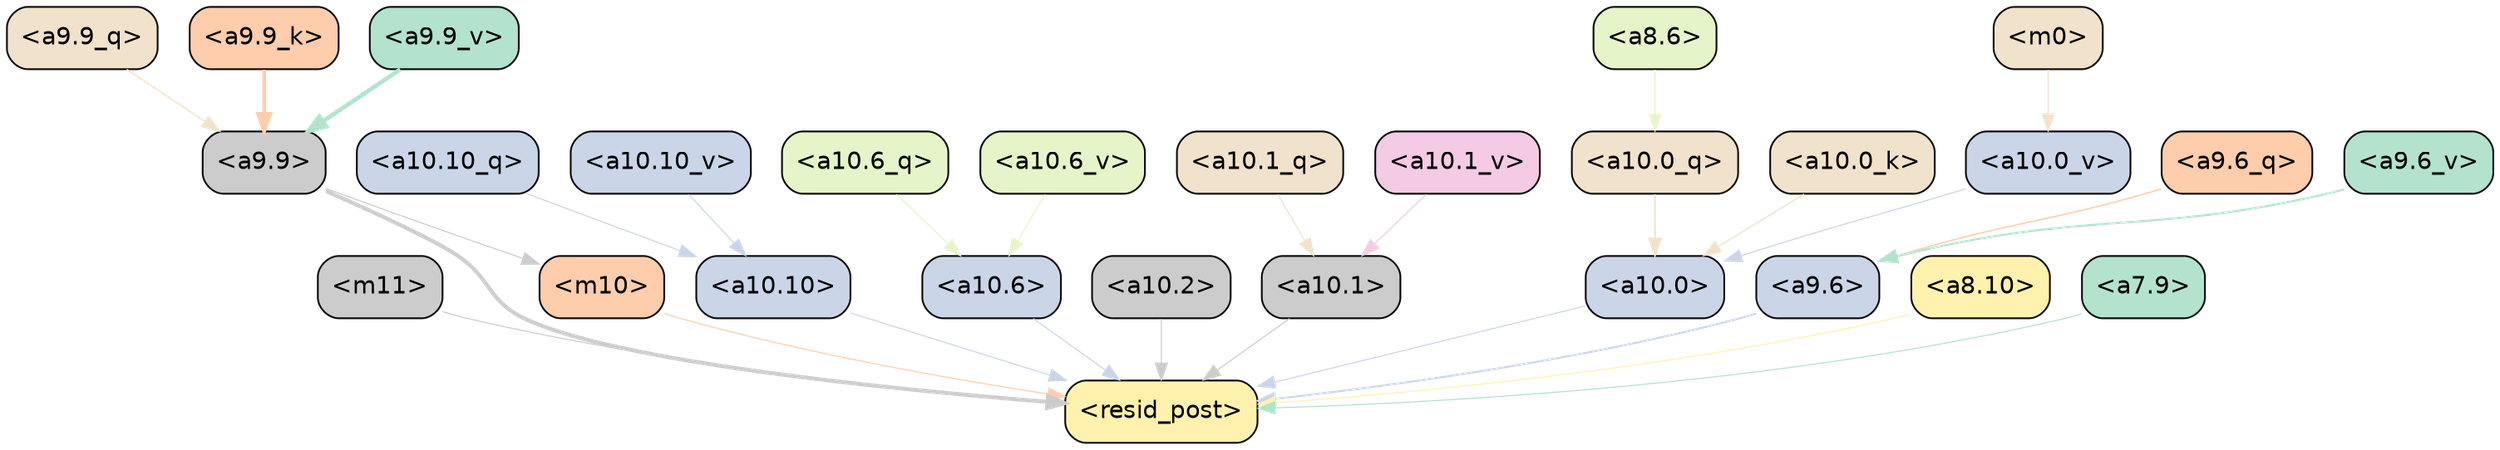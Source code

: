 strict digraph "" {
	graph [bgcolor=transparent,
		layout=dot,
		overlap=false,
		splines=true
	];
	"<m11>"	[color=black,
		fillcolor="#cccccc",
		fontname=Helvetica,
		shape=box,
		style="filled, rounded"];
	"<resid_post>"	[color=black,
		fillcolor="#fff2ae",
		fontname=Helvetica,
		shape=box,
		style="filled, rounded"];
	"<m11>" -> "<resid_post>"	[color="#cccccc",
		penwidth=0.6];
	"<m10>"	[color=black,
		fillcolor="#fdcdac",
		fontname=Helvetica,
		shape=box,
		style="filled, rounded"];
	"<m10>" -> "<resid_post>"	[color="#fdcdac",
		penwidth=0.6];
	"<a10.10>"	[color=black,
		fillcolor="#cbd5e8",
		fontname=Helvetica,
		shape=box,
		style="filled, rounded"];
	"<a10.10>" -> "<resid_post>"	[color="#cbd5e8",
		penwidth=0.6];
	"<a10.6>"	[color=black,
		fillcolor="#cbd5e8",
		fontname=Helvetica,
		shape=box,
		style="filled, rounded"];
	"<a10.6>" -> "<resid_post>"	[color="#cbd5e8",
		penwidth=0.6];
	"<a10.2>"	[color=black,
		fillcolor="#cccccc",
		fontname=Helvetica,
		shape=box,
		style="filled, rounded"];
	"<a10.2>" -> "<resid_post>"	[color="#cccccc",
		penwidth=0.6];
	"<a10.1>"	[color=black,
		fillcolor="#cccccc",
		fontname=Helvetica,
		shape=box,
		style="filled, rounded"];
	"<a10.1>" -> "<resid_post>"	[color="#cccccc",
		penwidth=0.6];
	"<a10.0>"	[color=black,
		fillcolor="#cbd5e8",
		fontname=Helvetica,
		shape=box,
		style="filled, rounded"];
	"<a10.0>" -> "<resid_post>"	[color="#cbd5e8",
		penwidth=0.6];
	"<a9.9>"	[color=black,
		fillcolor="#cccccc",
		fontname=Helvetica,
		shape=box,
		style="filled, rounded"];
	"<a9.9>" -> "<resid_post>"	[color="#cccccc",
		penwidth=2.280607223510742];
	"<a9.9>" -> "<m10>"	[color="#cccccc",
		penwidth=0.6];
	"<a9.6>"	[color=black,
		fillcolor="#cbd5e8",
		fontname=Helvetica,
		shape=box,
		style="filled, rounded"];
	"<a9.6>" -> "<resid_post>"	[color="#cbd5e8",
		penwidth=1.1054627895355225];
	"<a8.10>"	[color=black,
		fillcolor="#fff2ae",
		fontname=Helvetica,
		shape=box,
		style="filled, rounded"];
	"<a8.10>" -> "<resid_post>"	[color="#fff2ae",
		penwidth=0.6];
	"<a7.9>"	[color=black,
		fillcolor="#b3e2cd",
		fontname=Helvetica,
		shape=box,
		style="filled, rounded"];
	"<a7.9>" -> "<resid_post>"	[color="#b3e2cd",
		penwidth=0.6];
	"<a10.10_q>"	[color=black,
		fillcolor="#cbd5e8",
		fontname=Helvetica,
		shape=box,
		style="filled, rounded"];
	"<a10.10_q>" -> "<a10.10>"	[color="#cbd5e8",
		penwidth=0.6];
	"<a10.6_q>"	[color=black,
		fillcolor="#e6f5c9",
		fontname=Helvetica,
		shape=box,
		style="filled, rounded"];
	"<a10.6_q>" -> "<a10.6>"	[color="#e6f5c9",
		penwidth=0.6];
	"<a10.1_q>"	[color=black,
		fillcolor="#f1e2cc",
		fontname=Helvetica,
		shape=box,
		style="filled, rounded"];
	"<a10.1_q>" -> "<a10.1>"	[color="#f1e2cc",
		penwidth=0.6];
	"<a10.0_q>"	[color=black,
		fillcolor="#f1e2cc",
		fontname=Helvetica,
		shape=box,
		style="filled, rounded"];
	"<a10.0_q>" -> "<a10.0>"	[color="#f1e2cc",
		penwidth=0.918039083480835];
	"<a10.0_k>"	[color=black,
		fillcolor="#f1e2cc",
		fontname=Helvetica,
		shape=box,
		style="filled, rounded"];
	"<a10.0_k>" -> "<a10.0>"	[color="#f1e2cc",
		penwidth=0.6687326431274414];
	"<a10.10_v>"	[color=black,
		fillcolor="#cbd5e8",
		fontname=Helvetica,
		shape=box,
		style="filled, rounded"];
	"<a10.10_v>" -> "<a10.10>"	[color="#cbd5e8",
		penwidth=0.6003279685974121];
	"<a10.6_v>"	[color=black,
		fillcolor="#e6f5c9",
		fontname=Helvetica,
		shape=box,
		style="filled, rounded"];
	"<a10.6_v>" -> "<a10.6>"	[color="#e6f5c9",
		penwidth=0.6];
	"<a10.1_v>"	[color=black,
		fillcolor="#f4cae4",
		fontname=Helvetica,
		shape=box,
		style="filled, rounded"];
	"<a10.1_v>" -> "<a10.1>"	[color="#f4cae4",
		penwidth=0.6];
	"<a10.0_v>"	[color=black,
		fillcolor="#cbd5e8",
		fontname=Helvetica,
		shape=box,
		style="filled, rounded"];
	"<a10.0_v>" -> "<a10.0>"	[color="#cbd5e8",
		penwidth=0.6401631832122803];
	"<a8.6>"	[color=black,
		fillcolor="#e6f5c9",
		fontname=Helvetica,
		shape=box,
		style="filled, rounded"];
	"<a8.6>" -> "<a10.0_q>"	[color="#e6f5c9",
		penwidth=0.6];
	"<m0>"	[color=black,
		fillcolor="#f1e2cc",
		fontname=Helvetica,
		shape=box,
		style="filled, rounded"];
	"<m0>" -> "<a10.0_v>"	[color="#f1e2cc",
		penwidth=0.6];
	"<a9.9_q>"	[color=black,
		fillcolor="#f1e2cc",
		fontname=Helvetica,
		shape=box,
		style="filled, rounded"];
	"<a9.9_q>" -> "<a9.9>"	[color="#f1e2cc",
		penwidth=0.8772643208503723];
	"<a9.6_q>"	[color=black,
		fillcolor="#fdcdac",
		fontname=Helvetica,
		shape=box,
		style="filled, rounded"];
	"<a9.6_q>" -> "<a9.6>"	[color="#fdcdac",
		penwidth=0.7653374671936035];
	"<a9.9_k>"	[color=black,
		fillcolor="#fdcdac",
		fontname=Helvetica,
		shape=box,
		style="filled, rounded"];
	"<a9.9_k>" -> "<a9.9>"	[color="#fdcdac",
		penwidth=2.1823697090148926];
	"<a9.9_v>"	[color=black,
		fillcolor="#b3e2cd",
		fontname=Helvetica,
		shape=box,
		style="filled, rounded"];
	"<a9.9_v>" -> "<a9.9>"	[color="#b3e2cd",
		penwidth=2.518794506788254];
	"<a9.6_v>"	[color=black,
		fillcolor="#b3e2cd",
		fontname=Helvetica,
		shape=box,
		style="filled, rounded"];
	"<a9.6_v>" -> "<a9.6>"	[color="#b3e2cd",
		penwidth=1.1561685800552368];
}
